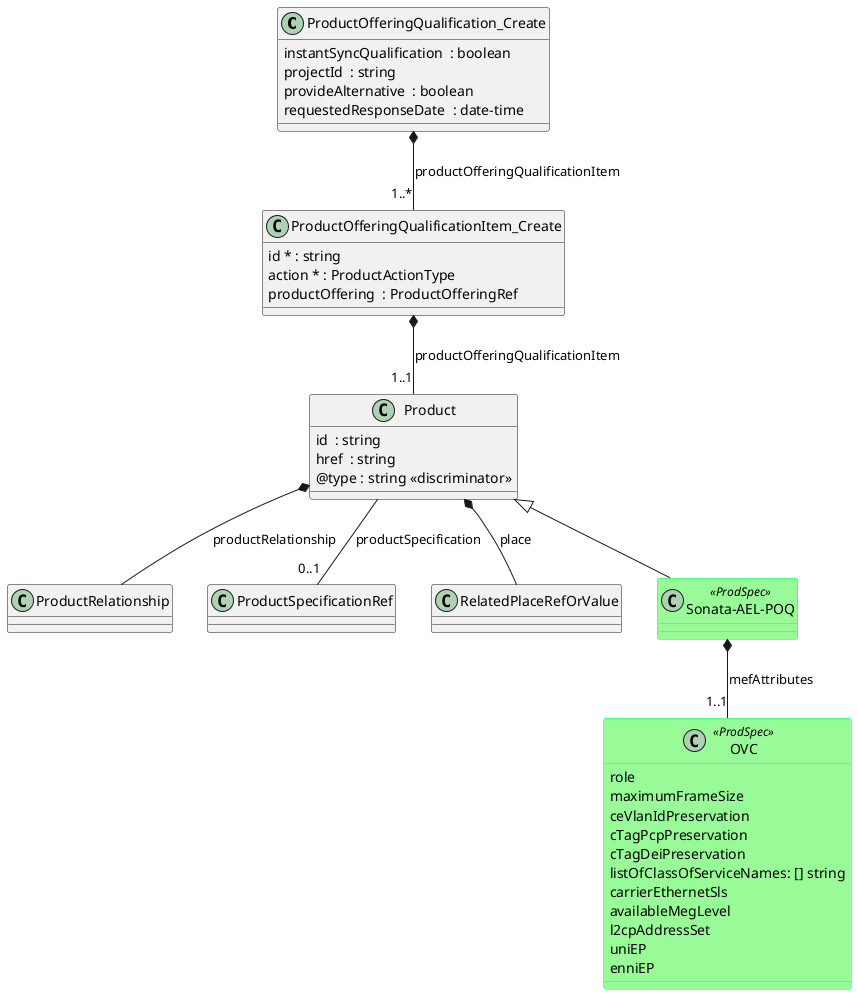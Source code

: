 @startuml

skinparam class {
    BackgroundColor<<ProdSpec>> PaleGreen
    BorderColor<<ProdSpec>> SpringGreen
}

class ProductOfferingQualification_Create {
  instantSyncQualification  : boolean
  projectId  : string
  provideAlternative  : boolean
  requestedResponseDate  : date-time
}

class ProductOfferingQualificationItem_Create {
  id * : string
  action * : ProductActionType
  productOffering  : ProductOfferingRef
}

ProductOfferingQualification_Create *-- "1..*" ProductOfferingQualificationItem_Create  :  productOfferingQualificationItem

class Product {
  id  : string
  href  : string
  @type : string <<discriminator>>
}

Product *-- ProductRelationship  :  productRelationship
Product -- "0..1" ProductSpecificationRef  :  productSpecification
Product *-- RelatedPlaceRefOrValue  :  place

ProductOfferingQualificationItem_Create *-- "1..1" Product  :  productOfferingQualificationItem

class "Sonata-AEL-POQ" <<ProdSpec>> {

}

"Sonata-AEL-POQ" *-- "1..1" OVC : mefAttributes
 
class OVC <<ProdSpec>> {
    role
    maximumFrameSize
    ceVlanIdPreservation
    cTagPcpPreservation
    cTagDeiPreservation
    listOfClassOfServiceNames: [] string 
    carrierEthernetSls
    availableMegLevel
    l2cpAddressSet
    uniEP
    enniEP
}

Product <|-- "Sonata-AEL-POQ"



@enduml